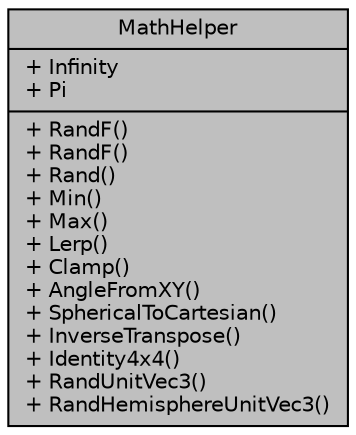 digraph "MathHelper"
{
 // LATEX_PDF_SIZE
  edge [fontname="Helvetica",fontsize="10",labelfontname="Helvetica",labelfontsize="10"];
  node [fontname="Helvetica",fontsize="10",shape=record];
  Node1 [label="{MathHelper\n|+ Infinity\l+ Pi\l|+ RandF()\l+ RandF()\l+ Rand()\l+ Min()\l+ Max()\l+ Lerp()\l+ Clamp()\l+ AngleFromXY()\l+ SphericalToCartesian()\l+ InverseTranspose()\l+ Identity4x4()\l+ RandUnitVec3()\l+ RandHemisphereUnitVec3()\l}",height=0.2,width=0.4,color="black", fillcolor="grey75", style="filled", fontcolor="black",tooltip=" "];
}
